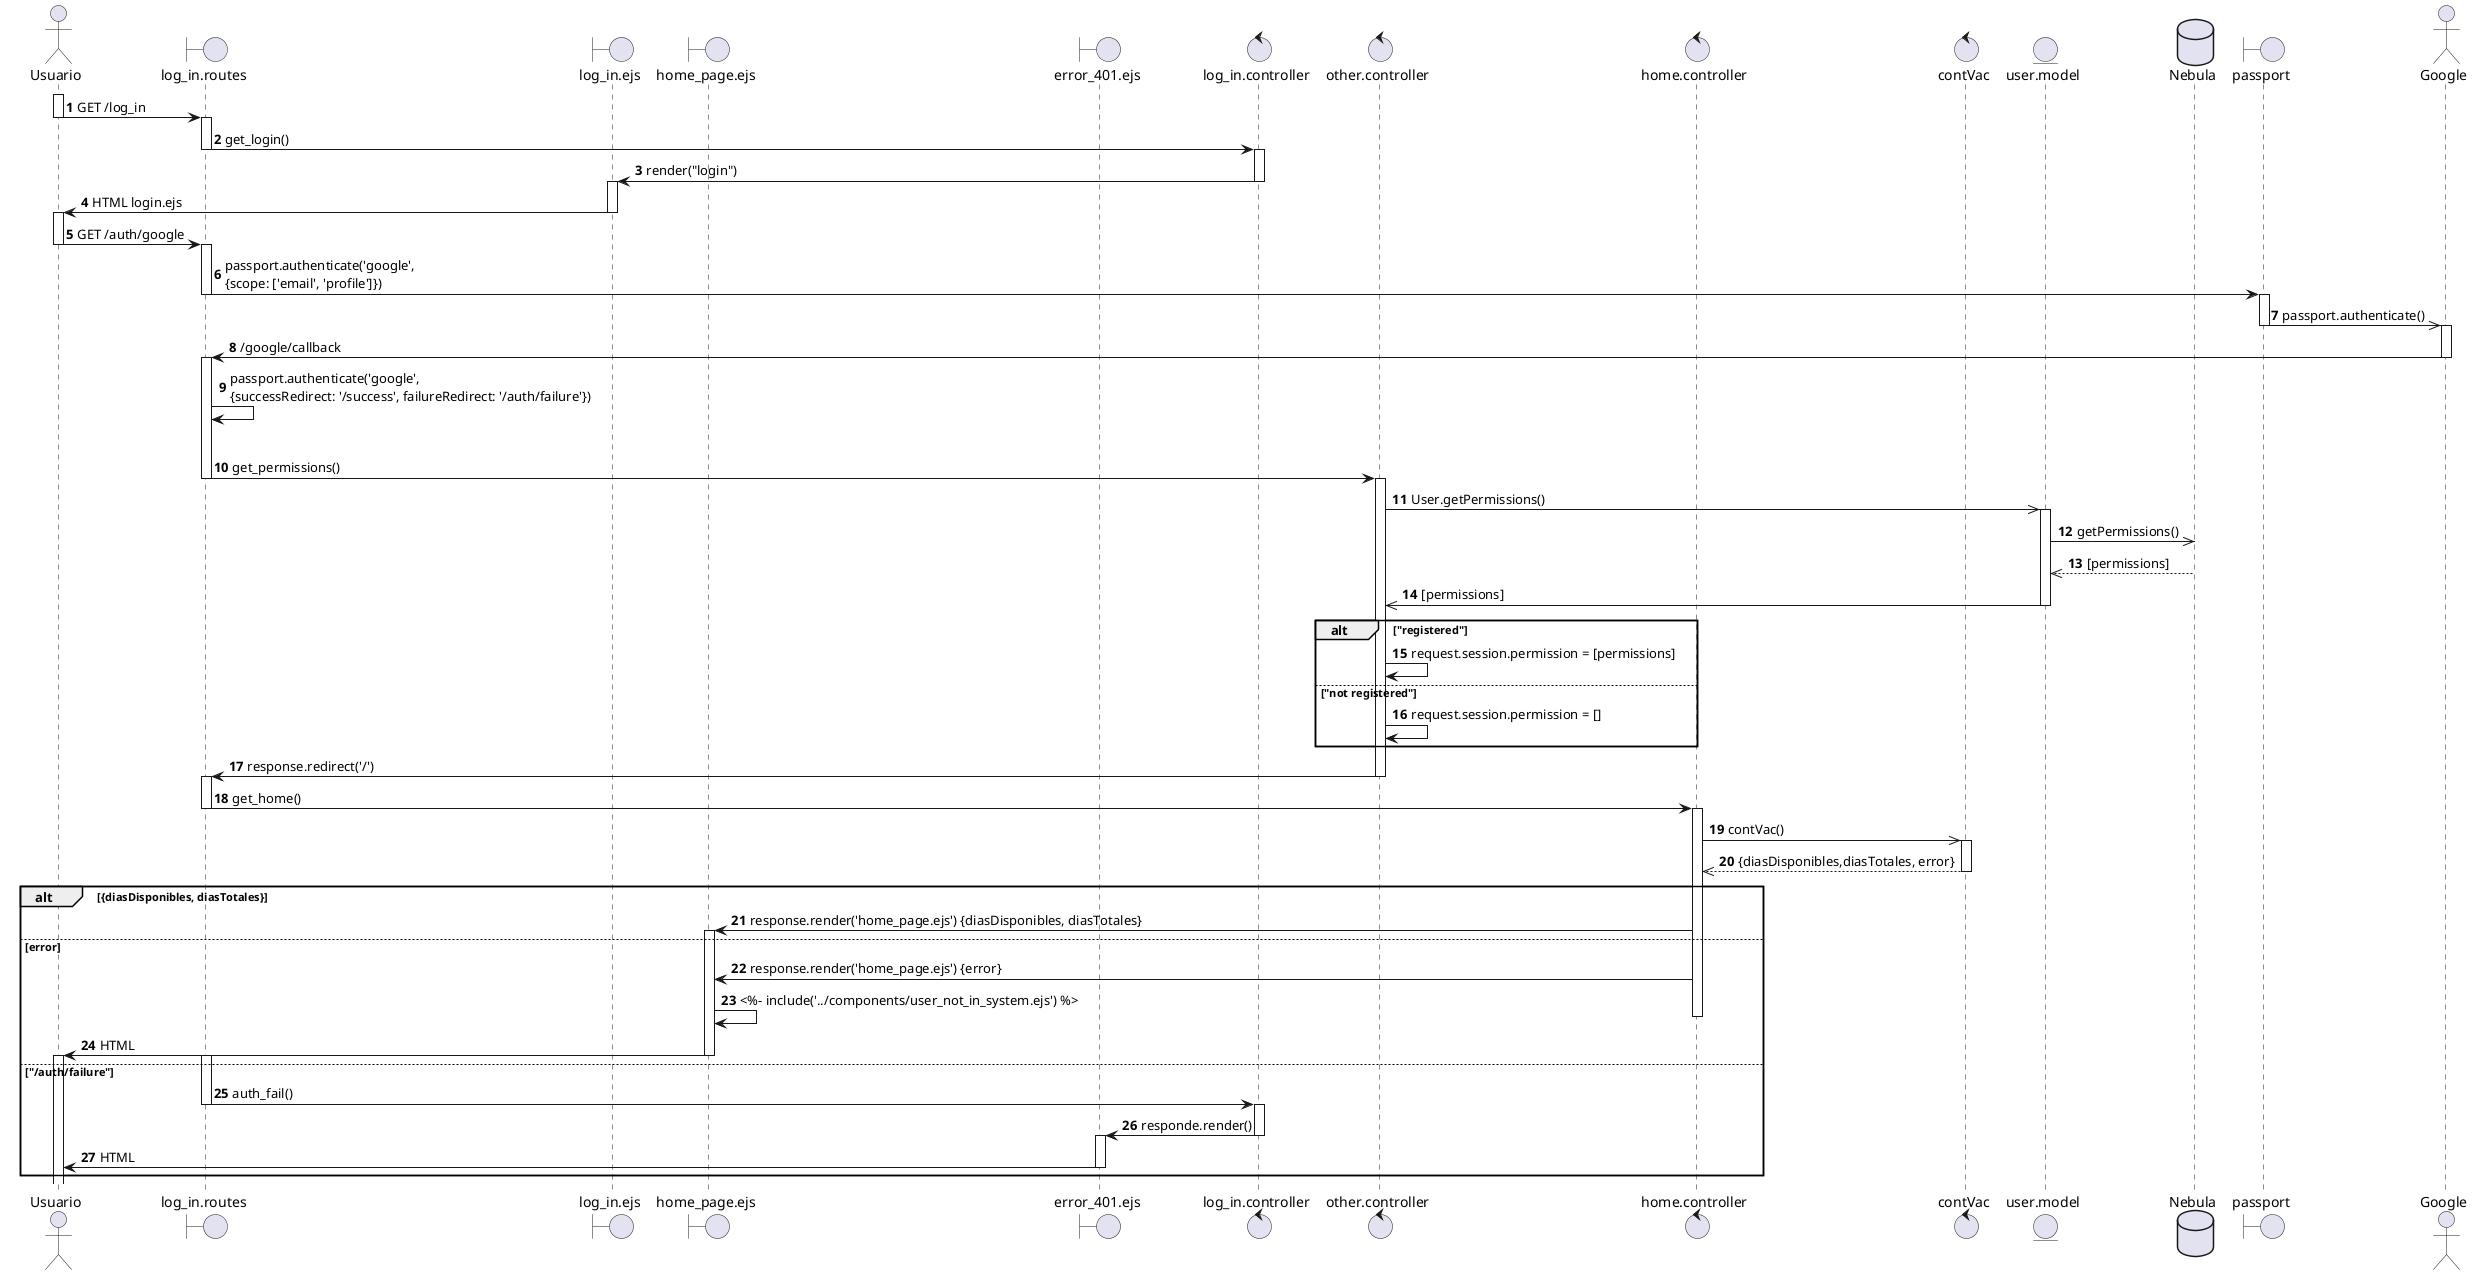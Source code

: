@startuml Prueba
autonumber
actor Usuario as u
boundary log_in.routes as lgr
boundary log_in.ejs as lge
boundary home_page.ejs as h
boundary error_401.ejs as 401
control log_in.controller as lgc
control other.controller as oc
control home.controller as hc
control contVac as cV
entity user.model as um
database Nebula as db
boundary passport
actor Google

activate u
u -> lgr : GET /log_in
deactivate u

activate lgr
lgr -> lgc : get_login()
deactivate lgr
activate lgc
lgc -> lge : render("login")
deactivate lgc
activate lge
lge -> u : HTML login.ejs
deactivate lge 

activate u
u -> lgr : GET /auth/google 
deactivate u

activate lgr
lgr -> passport : passport.authenticate('google', \n{scope: ['email', 'profile']})
deactivate lgr
activate passport
passport ->> Google : passport.authenticate()
deactivate passport
activate Google
Google -> lgr : /google/callback
deactivate Google
activate lgr
lgr -> lgr : passport.authenticate('google', \n{successRedirect: '/success', failureRedirect: '/auth/failure'})
alt "/success"
  lgr -> oc : get_permissions()
  deactivate lgr
  activate oc
  oc ->> um : User.getPermissions()
  activate um
  um ->> db : getPermissions()
  db -->> um : [permissions]
  deactivate db
  um ->> oc : [permissions]
  deactivate um
  alt "registered"
    oc -> oc : request.session.permission = [permissions]
  else "not registered"
    oc -> oc : request.session.permission = []
  end
  oc -> lgr : response.redirect('/')
  deactivate oc
  activate lgr 
  lgr -> hc : get_home()
  deactivate lgr
  activate hc
  hc ->> cV : contVac()
  activate cV
  cV -->> hc : {diasDisponibles,diasTotales, error}
  deactivate cV
  alt {diasDisponibles, diasTotales}
    hc -> h : response.render('home_page.ejs') {diasDisponibles, diasTotales}
    activate h
  else error
    hc -> h : response.render('home_page.ejs') {error}
    h -> h : <%- include('../components/user_not_in_system.ejs') %>
  deactivate hc
  
  h -> u : HTML
  deactivate h
  activate u
else "/auth/failure"
  activate lgr
  lgr -> lgc : auth_fail()
  deactivate lgr
  activate lgc
  lgc -> 401 : responde.render()
  deactivate lgc
  activate 401
  401 -> u : HTML
  deactivate 401
end

@enduml